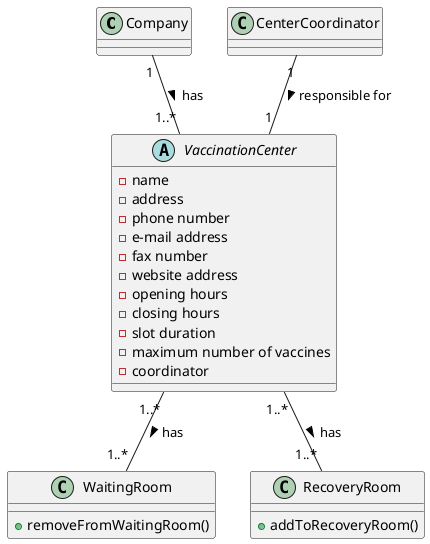 @startuml
'https://plantuml.com/class-diagram

class Company
class WaitingRoom
class RecoveryRoom
class CenterCoordinator
abstract VaccinationCenter

'class components

abstract VaccinationCenter {
-name
-address
-phone number
-e-mail address
-fax number
-website address
-opening hours
-closing hours
-slot duration
-maximum number of vaccines
-coordinator
}

class WaitingRoom {
+removeFromWaitingRoom()
}

class RecoveryRoom {
+addToRecoveryRoom()
}



'class relation
Company "1" -- "1..*" VaccinationCenter : has >

CenterCoordinator "1" -- "1" VaccinationCenter : responsible for >

VaccinationCenter "1..*" -- "1..*" WaitingRoom : has >
VaccinationCenter "1..*" -- "1..*" RecoveryRoom : has >


@enduml
